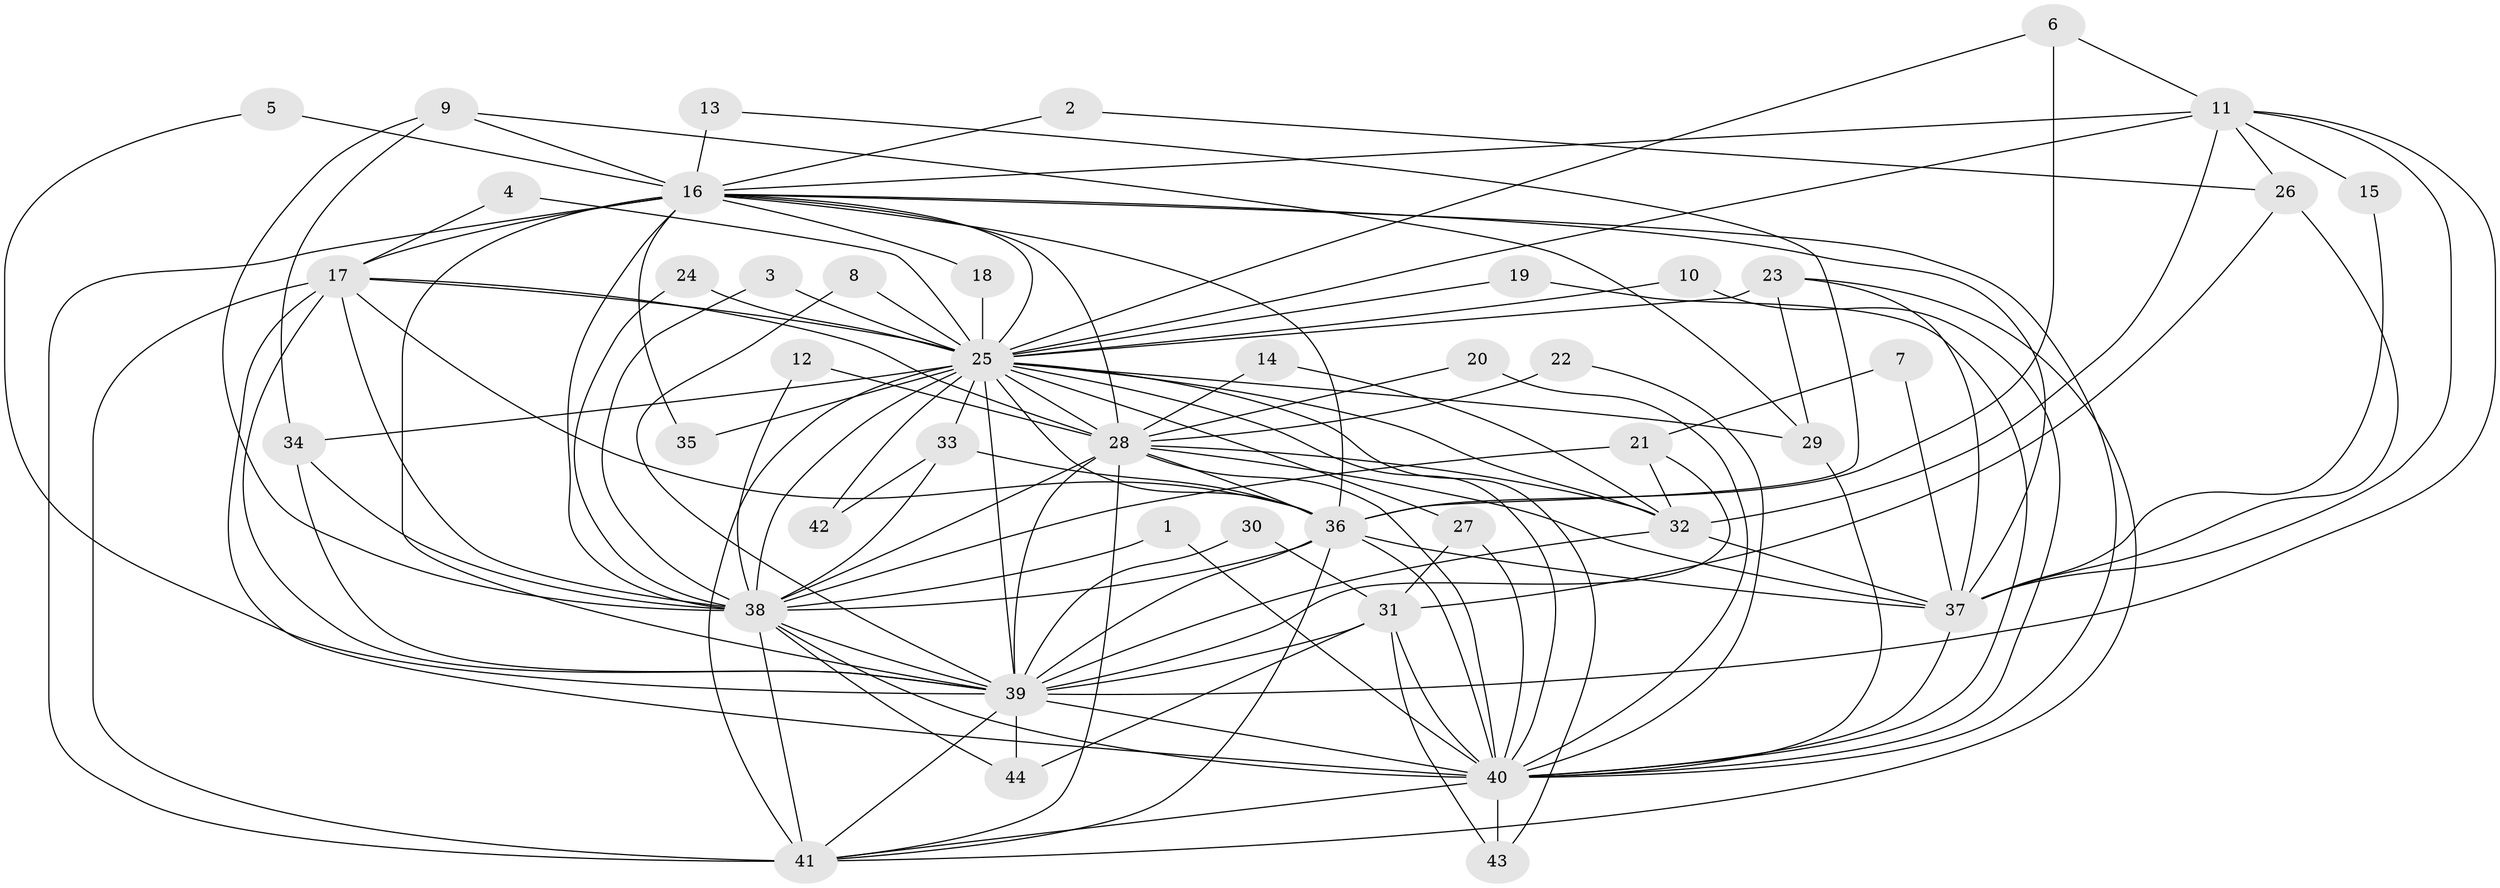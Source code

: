 // original degree distribution, {21: 0.011494252873563218, 15: 0.011494252873563218, 27: 0.011494252873563218, 17: 0.011494252873563218, 20: 0.011494252873563218, 19: 0.011494252873563218, 22: 0.011494252873563218, 14: 0.011494252873563218, 11: 0.022988505747126436, 2: 0.5517241379310345, 5: 0.034482758620689655, 3: 0.14942528735632185, 12: 0.011494252873563218, 6: 0.022988505747126436, 4: 0.09195402298850575, 7: 0.011494252873563218, 8: 0.011494252873563218}
// Generated by graph-tools (version 1.1) at 2025/49/03/09/25 03:49:29]
// undirected, 44 vertices, 125 edges
graph export_dot {
graph [start="1"]
  node [color=gray90,style=filled];
  1;
  2;
  3;
  4;
  5;
  6;
  7;
  8;
  9;
  10;
  11;
  12;
  13;
  14;
  15;
  16;
  17;
  18;
  19;
  20;
  21;
  22;
  23;
  24;
  25;
  26;
  27;
  28;
  29;
  30;
  31;
  32;
  33;
  34;
  35;
  36;
  37;
  38;
  39;
  40;
  41;
  42;
  43;
  44;
  1 -- 38 [weight=1.0];
  1 -- 40 [weight=1.0];
  2 -- 16 [weight=1.0];
  2 -- 26 [weight=1.0];
  3 -- 25 [weight=1.0];
  3 -- 38 [weight=1.0];
  4 -- 17 [weight=1.0];
  4 -- 25 [weight=1.0];
  5 -- 16 [weight=1.0];
  5 -- 39 [weight=1.0];
  6 -- 11 [weight=1.0];
  6 -- 25 [weight=1.0];
  6 -- 36 [weight=1.0];
  7 -- 21 [weight=1.0];
  7 -- 37 [weight=1.0];
  8 -- 25 [weight=1.0];
  8 -- 39 [weight=1.0];
  9 -- 16 [weight=1.0];
  9 -- 29 [weight=1.0];
  9 -- 34 [weight=1.0];
  9 -- 38 [weight=1.0];
  10 -- 25 [weight=1.0];
  10 -- 40 [weight=1.0];
  11 -- 15 [weight=1.0];
  11 -- 16 [weight=1.0];
  11 -- 25 [weight=2.0];
  11 -- 26 [weight=1.0];
  11 -- 32 [weight=1.0];
  11 -- 37 [weight=1.0];
  11 -- 39 [weight=1.0];
  12 -- 28 [weight=1.0];
  12 -- 38 [weight=1.0];
  13 -- 16 [weight=1.0];
  13 -- 36 [weight=1.0];
  14 -- 28 [weight=1.0];
  14 -- 32 [weight=1.0];
  15 -- 37 [weight=1.0];
  16 -- 17 [weight=2.0];
  16 -- 18 [weight=1.0];
  16 -- 25 [weight=1.0];
  16 -- 28 [weight=1.0];
  16 -- 35 [weight=1.0];
  16 -- 36 [weight=2.0];
  16 -- 37 [weight=1.0];
  16 -- 38 [weight=1.0];
  16 -- 39 [weight=2.0];
  16 -- 40 [weight=1.0];
  16 -- 41 [weight=2.0];
  17 -- 25 [weight=1.0];
  17 -- 28 [weight=1.0];
  17 -- 36 [weight=1.0];
  17 -- 38 [weight=1.0];
  17 -- 39 [weight=2.0];
  17 -- 40 [weight=1.0];
  17 -- 41 [weight=1.0];
  18 -- 25 [weight=1.0];
  19 -- 25 [weight=1.0];
  19 -- 40 [weight=1.0];
  20 -- 28 [weight=1.0];
  20 -- 40 [weight=1.0];
  21 -- 32 [weight=1.0];
  21 -- 38 [weight=1.0];
  21 -- 39 [weight=1.0];
  22 -- 28 [weight=1.0];
  22 -- 40 [weight=1.0];
  23 -- 25 [weight=1.0];
  23 -- 29 [weight=1.0];
  23 -- 37 [weight=1.0];
  23 -- 41 [weight=1.0];
  24 -- 25 [weight=2.0];
  24 -- 38 [weight=1.0];
  25 -- 27 [weight=1.0];
  25 -- 28 [weight=1.0];
  25 -- 29 [weight=1.0];
  25 -- 32 [weight=1.0];
  25 -- 33 [weight=1.0];
  25 -- 34 [weight=2.0];
  25 -- 35 [weight=1.0];
  25 -- 36 [weight=1.0];
  25 -- 38 [weight=3.0];
  25 -- 39 [weight=2.0];
  25 -- 40 [weight=1.0];
  25 -- 41 [weight=1.0];
  25 -- 42 [weight=2.0];
  25 -- 43 [weight=1.0];
  26 -- 31 [weight=1.0];
  26 -- 37 [weight=1.0];
  27 -- 31 [weight=1.0];
  27 -- 40 [weight=1.0];
  28 -- 32 [weight=1.0];
  28 -- 36 [weight=1.0];
  28 -- 37 [weight=1.0];
  28 -- 38 [weight=1.0];
  28 -- 39 [weight=4.0];
  28 -- 40 [weight=1.0];
  28 -- 41 [weight=1.0];
  29 -- 40 [weight=1.0];
  30 -- 31 [weight=1.0];
  30 -- 39 [weight=1.0];
  31 -- 39 [weight=2.0];
  31 -- 40 [weight=1.0];
  31 -- 43 [weight=1.0];
  31 -- 44 [weight=1.0];
  32 -- 37 [weight=1.0];
  32 -- 39 [weight=2.0];
  33 -- 36 [weight=1.0];
  33 -- 38 [weight=2.0];
  33 -- 42 [weight=1.0];
  34 -- 38 [weight=1.0];
  34 -- 39 [weight=1.0];
  36 -- 37 [weight=1.0];
  36 -- 38 [weight=1.0];
  36 -- 39 [weight=2.0];
  36 -- 40 [weight=2.0];
  36 -- 41 [weight=1.0];
  37 -- 40 [weight=1.0];
  38 -- 39 [weight=2.0];
  38 -- 40 [weight=1.0];
  38 -- 41 [weight=2.0];
  38 -- 44 [weight=1.0];
  39 -- 40 [weight=2.0];
  39 -- 41 [weight=2.0];
  39 -- 44 [weight=1.0];
  40 -- 41 [weight=1.0];
  40 -- 43 [weight=1.0];
}
